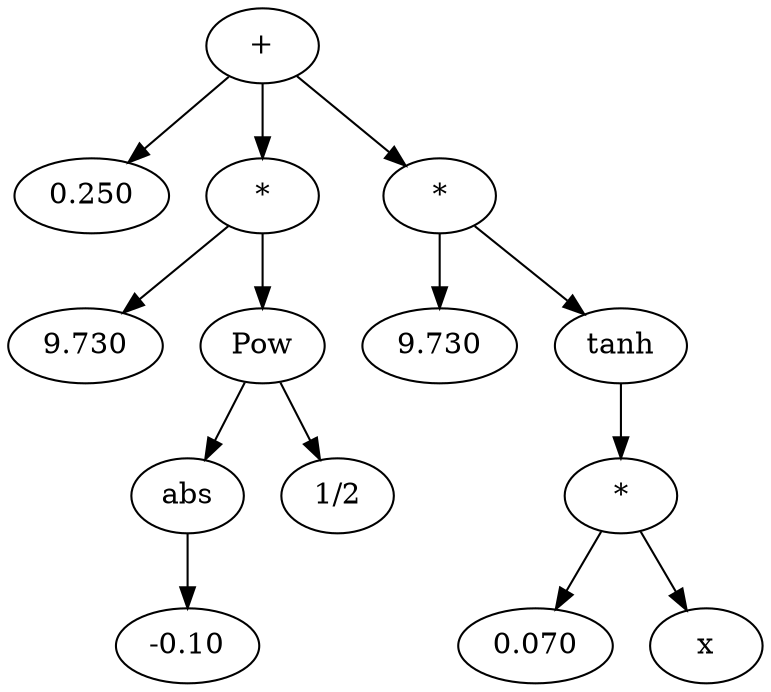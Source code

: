 digraph{

# Graph style
"ordering"="out"
"rankdir"="TD"

#########
# Nodes #
#########

"+(Float((0, 1, -2, 1), 53), *(Float((0, 2738751523394683, -48, 52), 53), Pow(abs(Float((1, 3602879701896397, -55, 52), 53)), Half())), *(Float((0, 2738751523394683, -48, 52), 53), tanh(*(Float((0, 1261007895663739, -54, 51), 53), Symbol(x)))))_()" ["color"="black", "label"="+", "shape"="ellipse"];
"Float((0, 1, -2, 1), 53)_(0,)" ["color"="black", "label"="0.250", "shape"="ellipse"];
"*(Float((0, 2738751523394683, -48, 52), 53), Pow(abs(Float((1, 3602879701896397, -55, 52), 53)), Half()))_(1,)" ["color"="black", "label"="*", "shape"="ellipse"];
"Float((0, 2738751523394683, -48, 52), 53)_(1, 0)" ["color"="black", "label"="9.730", "shape"="ellipse"];
"Pow(abs(Float((1, 3602879701896397, -55, 52), 53)), Half())_(1, 1)" ["color"="black", "label"="Pow", "shape"="ellipse"];
"abs(Float((1, 3602879701896397, -55, 52), 53))_(1, 1, 0)" ["color"="black", "label"="abs", "shape"="ellipse"];
"Float((1, 3602879701896397, -55, 52), 53)_(1, 1, 0, 0)" ["color"="black", "label"="-0.10", "shape"="ellipse"];
"Half()_(1, 1, 1)" ["color"="black", "label"="1/2", "shape"="ellipse"];
"*(Float((0, 2738751523394683, -48, 52), 53), tanh(*(Float((0, 1261007895663739, -54, 51), 53), Symbol(x))))_(2,)" ["color"="black", "label"="*", "shape"="ellipse"];
"Float((0, 2738751523394683, -48, 52), 53)_(2, 0)" ["color"="black", "label"="9.730", "shape"="ellipse"];
"tanh(*(Float((0, 1261007895663739, -54, 51), 53), Symbol(x)))_(2, 1)" ["color"="black", "label"="tanh", "shape"="ellipse"];
"*(Float((0, 1261007895663739, -54, 51), 53), Symbol(x))_(2, 1, 0)" ["color"="black", "label"="*", "shape"="ellipse"];
"Float((0, 1261007895663739, -54, 51), 53)_(2, 1, 0, 0)" ["color"="black", "label"="0.070", "shape"="ellipse"];
"Symbol(x)_(2, 1, 0, 1)" ["color"="black", "label"="x", "shape"="ellipse"];

#########
# Edges #
#########

"+(Float((0, 1, -2, 1), 53), *(Float((0, 2738751523394683, -48, 52), 53), Pow(abs(Float((1, 3602879701896397, -55, 52), 53)), Half())), *(Float((0, 2738751523394683, -48, 52), 53), tanh(*(Float((0, 1261007895663739, -54, 51), 53), Symbol(x)))))_()" -> "Float((0, 1, -2, 1), 53)_(0,)";
"+(Float((0, 1, -2, 1), 53), *(Float((0, 2738751523394683, -48, 52), 53), Pow(abs(Float((1, 3602879701896397, -55, 52), 53)), Half())), *(Float((0, 2738751523394683, -48, 52), 53), tanh(*(Float((0, 1261007895663739, -54, 51), 53), Symbol(x)))))_()" -> "*(Float((0, 2738751523394683, -48, 52), 53), Pow(abs(Float((1, 3602879701896397, -55, 52), 53)), Half()))_(1,)";
"+(Float((0, 1, -2, 1), 53), *(Float((0, 2738751523394683, -48, 52), 53), Pow(abs(Float((1, 3602879701896397, -55, 52), 53)), Half())), *(Float((0, 2738751523394683, -48, 52), 53), tanh(*(Float((0, 1261007895663739, -54, 51), 53), Symbol(x)))))_()" -> "*(Float((0, 2738751523394683, -48, 52), 53), tanh(*(Float((0, 1261007895663739, -54, 51), 53), Symbol(x))))_(2,)";
"*(Float((0, 2738751523394683, -48, 52), 53), Pow(abs(Float((1, 3602879701896397, -55, 52), 53)), Half()))_(1,)" -> "Float((0, 2738751523394683, -48, 52), 53)_(1, 0)";
"*(Float((0, 2738751523394683, -48, 52), 53), Pow(abs(Float((1, 3602879701896397, -55, 52), 53)), Half()))_(1,)" -> "Pow(abs(Float((1, 3602879701896397, -55, 52), 53)), Half())_(1, 1)";
"Pow(abs(Float((1, 3602879701896397, -55, 52), 53)), Half())_(1, 1)" -> "abs(Float((1, 3602879701896397, -55, 52), 53))_(1, 1, 0)";
"Pow(abs(Float((1, 3602879701896397, -55, 52), 53)), Half())_(1, 1)" -> "Half()_(1, 1, 1)";
"abs(Float((1, 3602879701896397, -55, 52), 53))_(1, 1, 0)" -> "Float((1, 3602879701896397, -55, 52), 53)_(1, 1, 0, 0)";
"*(Float((0, 2738751523394683, -48, 52), 53), tanh(*(Float((0, 1261007895663739, -54, 51), 53), Symbol(x))))_(2,)" -> "Float((0, 2738751523394683, -48, 52), 53)_(2, 0)";
"*(Float((0, 2738751523394683, -48, 52), 53), tanh(*(Float((0, 1261007895663739, -54, 51), 53), Symbol(x))))_(2,)" -> "tanh(*(Float((0, 1261007895663739, -54, 51), 53), Symbol(x)))_(2, 1)";
"tanh(*(Float((0, 1261007895663739, -54, 51), 53), Symbol(x)))_(2, 1)" -> "*(Float((0, 1261007895663739, -54, 51), 53), Symbol(x))_(2, 1, 0)";
"*(Float((0, 1261007895663739, -54, 51), 53), Symbol(x))_(2, 1, 0)" -> "Float((0, 1261007895663739, -54, 51), 53)_(2, 1, 0, 0)";
"*(Float((0, 1261007895663739, -54, 51), 53), Symbol(x))_(2, 1, 0)" -> "Symbol(x)_(2, 1, 0, 1)";
}
